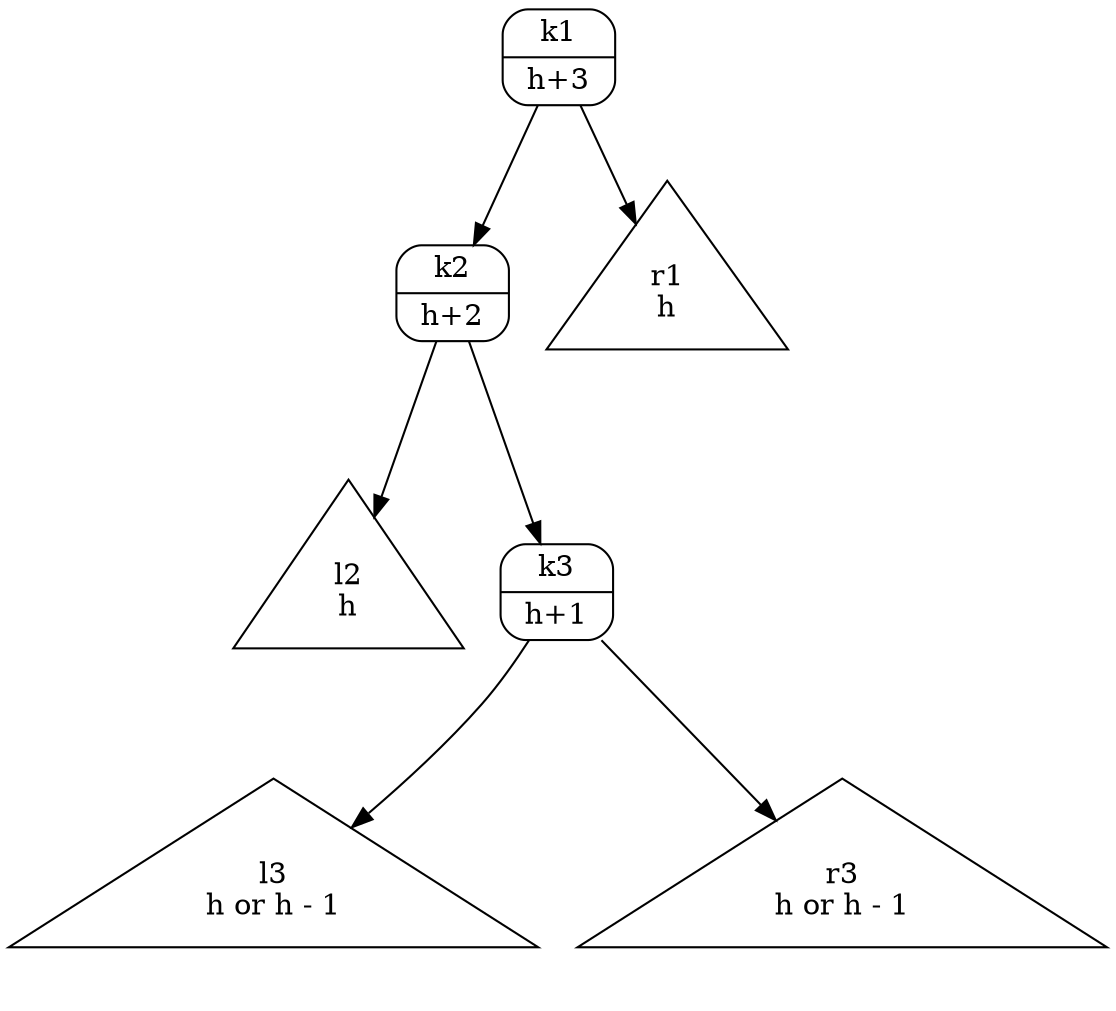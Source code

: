 digraph G {
    node [ ordering = out ];
    p [ shape = Mrecord, label = "{ k1 | h+3 }" ];
    p -> l1;
    p -> r1;
    l1 [ shape = Mrecord, label = "{ k2 | h+2 }" ];
    r1 [ shape = triangle, label = " r1 \n h " ];
    l1 -> l2;
    l1 -> r2;
    l2 [ shape = triangle, label = " l2 \n h " ];
    r2 [ shape = Mrecord, label = "{ k3 | h+1 }" ];
    r2 -> l3;    
    r2 -> r3;    
    l3 [ shape = triangle, label = " l3 \n h or h - 1 " ];
    r3 [ shape = triangle, label = " r3 \n h or h - 1 " ];
}
